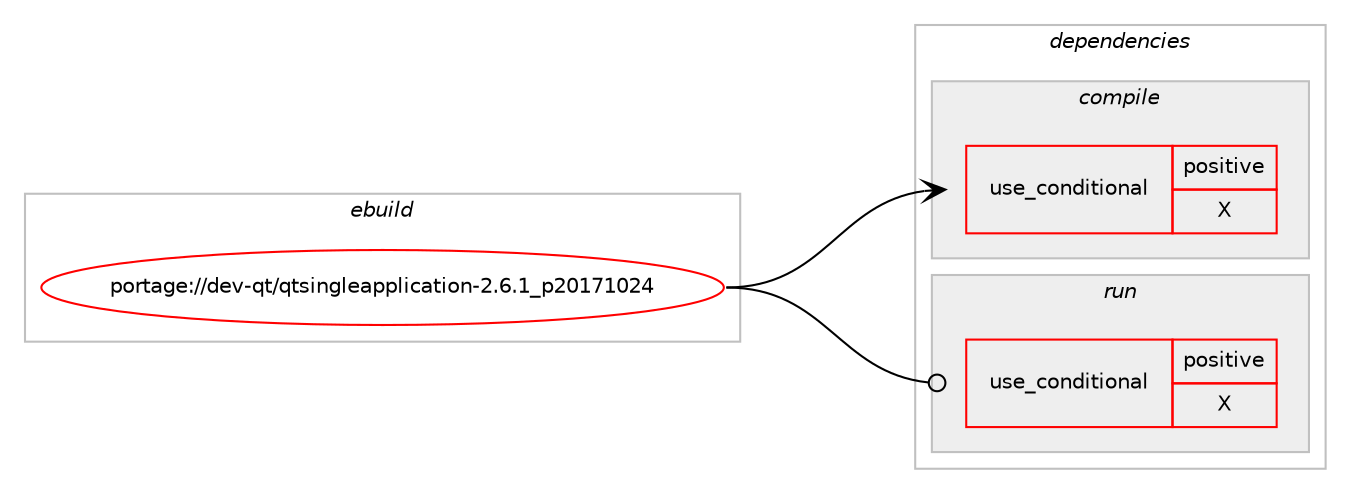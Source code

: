 digraph prolog {

# *************
# Graph options
# *************

newrank=true;
concentrate=true;
compound=true;
graph [rankdir=LR,fontname=Helvetica,fontsize=10,ranksep=1.5];#, ranksep=2.5, nodesep=0.2];
edge  [arrowhead=vee];
node  [fontname=Helvetica,fontsize=10];

# **********
# The ebuild
# **********

subgraph cluster_leftcol {
color=gray;
rank=same;
label=<<i>ebuild</i>>;
id [label="portage://dev-qt/qtsingleapplication-2.6.1_p20171024", color=red, width=4, href="../dev-qt/qtsingleapplication-2.6.1_p20171024.svg"];
}

# ****************
# The dependencies
# ****************

subgraph cluster_midcol {
color=gray;
label=<<i>dependencies</i>>;
subgraph cluster_compile {
fillcolor="#eeeeee";
style=filled;
label=<<i>compile</i>>;
subgraph cond41037 {
dependency86255 [label=<<TABLE BORDER="0" CELLBORDER="1" CELLSPACING="0" CELLPADDING="4"><TR><TD ROWSPAN="3" CELLPADDING="10">use_conditional</TD></TR><TR><TD>positive</TD></TR><TR><TD>X</TD></TR></TABLE>>, shape=none, color=red];
# *** BEGIN UNKNOWN DEPENDENCY TYPE (TODO) ***
# dependency86255 -> package_dependency(portage://dev-qt/qtsingleapplication-2.6.1_p20171024,install,no,dev-qt,qtgui,none,[,,],[slot(5)],[])
# *** END UNKNOWN DEPENDENCY TYPE (TODO) ***

# *** BEGIN UNKNOWN DEPENDENCY TYPE (TODO) ***
# dependency86255 -> package_dependency(portage://dev-qt/qtsingleapplication-2.6.1_p20171024,install,no,dev-qt,qtwidgets,none,[,,],[slot(5)],[])
# *** END UNKNOWN DEPENDENCY TYPE (TODO) ***

}
id:e -> dependency86255:w [weight=20,style="solid",arrowhead="vee"];
# *** BEGIN UNKNOWN DEPENDENCY TYPE (TODO) ***
# id -> package_dependency(portage://dev-qt/qtsingleapplication-2.6.1_p20171024,install,no,dev-qt,qtcore,none,[,,],[slot(5)],[])
# *** END UNKNOWN DEPENDENCY TYPE (TODO) ***

# *** BEGIN UNKNOWN DEPENDENCY TYPE (TODO) ***
# id -> package_dependency(portage://dev-qt/qtsingleapplication-2.6.1_p20171024,install,no,dev-qt,qtlockedfile,none,[,,],[],[use(enable(qt5),positive)])
# *** END UNKNOWN DEPENDENCY TYPE (TODO) ***

# *** BEGIN UNKNOWN DEPENDENCY TYPE (TODO) ***
# id -> package_dependency(portage://dev-qt/qtsingleapplication-2.6.1_p20171024,install,no,dev-qt,qtnetwork,none,[,,],[slot(5)],[])
# *** END UNKNOWN DEPENDENCY TYPE (TODO) ***

}
subgraph cluster_compileandrun {
fillcolor="#eeeeee";
style=filled;
label=<<i>compile and run</i>>;
}
subgraph cluster_run {
fillcolor="#eeeeee";
style=filled;
label=<<i>run</i>>;
subgraph cond41038 {
dependency86256 [label=<<TABLE BORDER="0" CELLBORDER="1" CELLSPACING="0" CELLPADDING="4"><TR><TD ROWSPAN="3" CELLPADDING="10">use_conditional</TD></TR><TR><TD>positive</TD></TR><TR><TD>X</TD></TR></TABLE>>, shape=none, color=red];
# *** BEGIN UNKNOWN DEPENDENCY TYPE (TODO) ***
# dependency86256 -> package_dependency(portage://dev-qt/qtsingleapplication-2.6.1_p20171024,run,no,dev-qt,qtgui,none,[,,],[slot(5)],[])
# *** END UNKNOWN DEPENDENCY TYPE (TODO) ***

# *** BEGIN UNKNOWN DEPENDENCY TYPE (TODO) ***
# dependency86256 -> package_dependency(portage://dev-qt/qtsingleapplication-2.6.1_p20171024,run,no,dev-qt,qtwidgets,none,[,,],[slot(5)],[])
# *** END UNKNOWN DEPENDENCY TYPE (TODO) ***

}
id:e -> dependency86256:w [weight=20,style="solid",arrowhead="odot"];
# *** BEGIN UNKNOWN DEPENDENCY TYPE (TODO) ***
# id -> package_dependency(portage://dev-qt/qtsingleapplication-2.6.1_p20171024,run,no,dev-qt,qtcore,none,[,,],[slot(5)],[])
# *** END UNKNOWN DEPENDENCY TYPE (TODO) ***

# *** BEGIN UNKNOWN DEPENDENCY TYPE (TODO) ***
# id -> package_dependency(portage://dev-qt/qtsingleapplication-2.6.1_p20171024,run,no,dev-qt,qtlockedfile,none,[,,],[],[use(enable(qt5),positive)])
# *** END UNKNOWN DEPENDENCY TYPE (TODO) ***

# *** BEGIN UNKNOWN DEPENDENCY TYPE (TODO) ***
# id -> package_dependency(portage://dev-qt/qtsingleapplication-2.6.1_p20171024,run,no,dev-qt,qtnetwork,none,[,,],[slot(5)],[])
# *** END UNKNOWN DEPENDENCY TYPE (TODO) ***

}
}

# **************
# The candidates
# **************

subgraph cluster_choices {
rank=same;
color=gray;
label=<<i>candidates</i>>;

}

}
